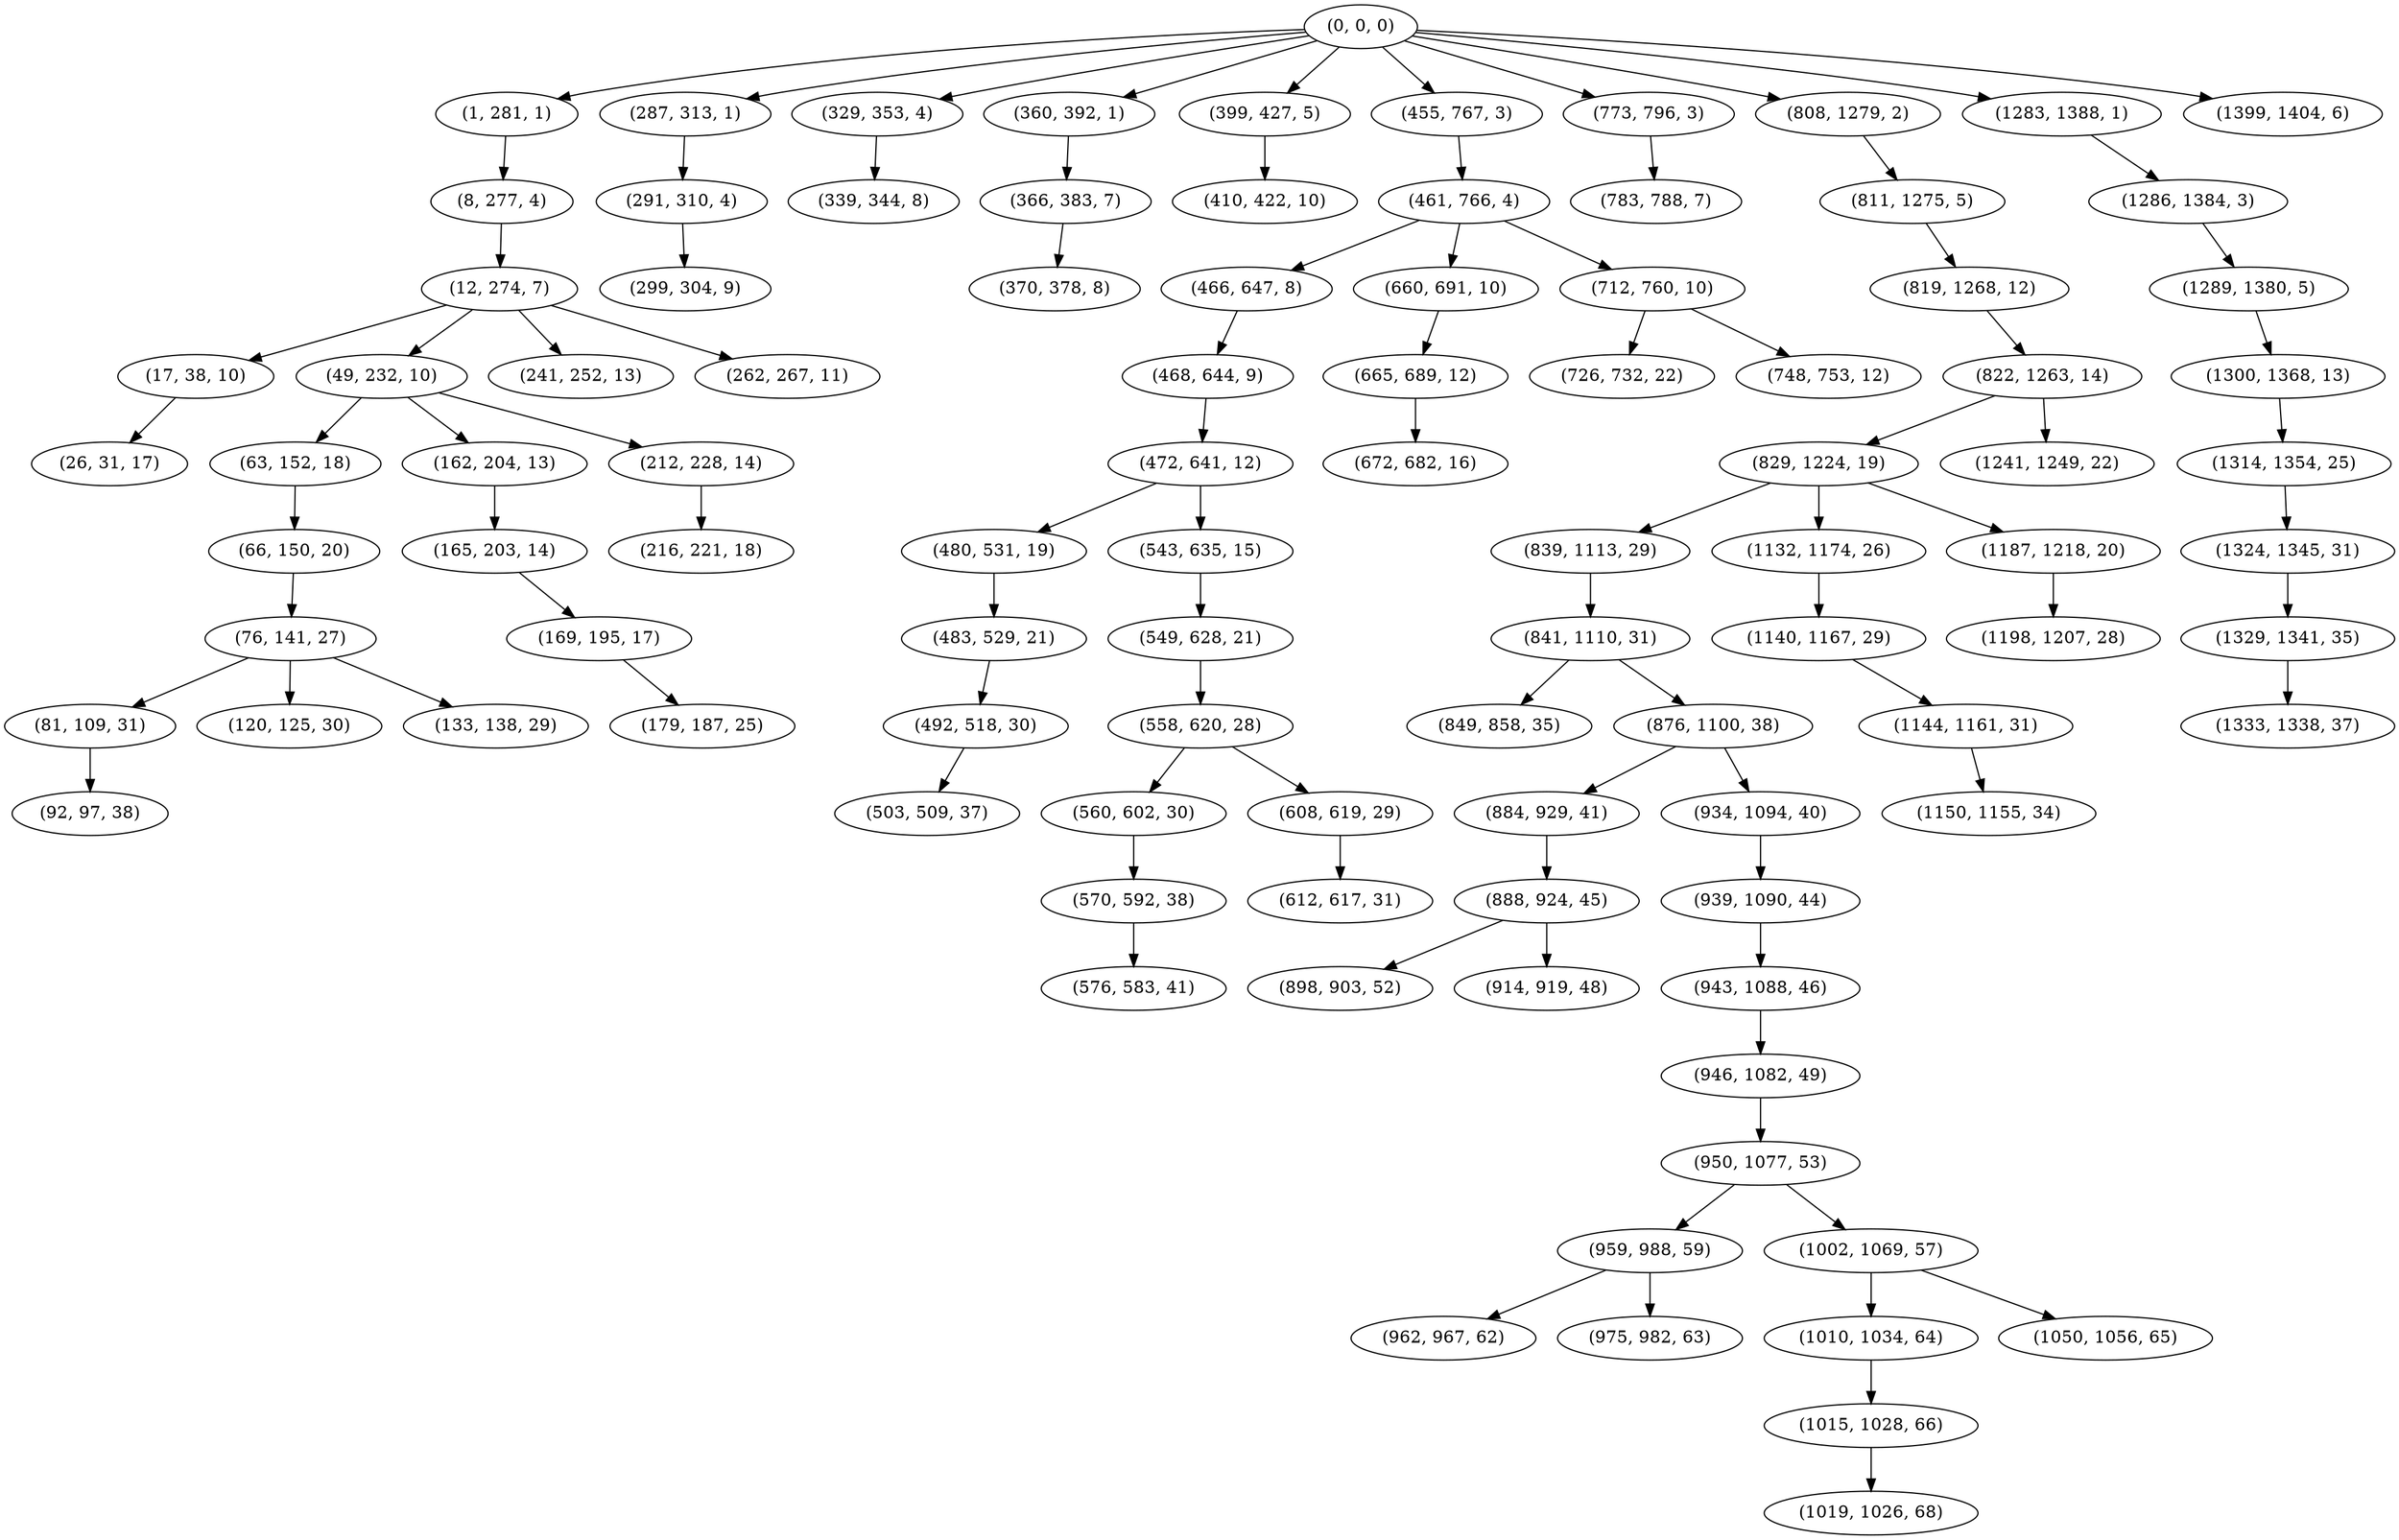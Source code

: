 digraph tree {
    "(0, 0, 0)";
    "(1, 281, 1)";
    "(8, 277, 4)";
    "(12, 274, 7)";
    "(17, 38, 10)";
    "(26, 31, 17)";
    "(49, 232, 10)";
    "(63, 152, 18)";
    "(66, 150, 20)";
    "(76, 141, 27)";
    "(81, 109, 31)";
    "(92, 97, 38)";
    "(120, 125, 30)";
    "(133, 138, 29)";
    "(162, 204, 13)";
    "(165, 203, 14)";
    "(169, 195, 17)";
    "(179, 187, 25)";
    "(212, 228, 14)";
    "(216, 221, 18)";
    "(241, 252, 13)";
    "(262, 267, 11)";
    "(287, 313, 1)";
    "(291, 310, 4)";
    "(299, 304, 9)";
    "(329, 353, 4)";
    "(339, 344, 8)";
    "(360, 392, 1)";
    "(366, 383, 7)";
    "(370, 378, 8)";
    "(399, 427, 5)";
    "(410, 422, 10)";
    "(455, 767, 3)";
    "(461, 766, 4)";
    "(466, 647, 8)";
    "(468, 644, 9)";
    "(472, 641, 12)";
    "(480, 531, 19)";
    "(483, 529, 21)";
    "(492, 518, 30)";
    "(503, 509, 37)";
    "(543, 635, 15)";
    "(549, 628, 21)";
    "(558, 620, 28)";
    "(560, 602, 30)";
    "(570, 592, 38)";
    "(576, 583, 41)";
    "(608, 619, 29)";
    "(612, 617, 31)";
    "(660, 691, 10)";
    "(665, 689, 12)";
    "(672, 682, 16)";
    "(712, 760, 10)";
    "(726, 732, 22)";
    "(748, 753, 12)";
    "(773, 796, 3)";
    "(783, 788, 7)";
    "(808, 1279, 2)";
    "(811, 1275, 5)";
    "(819, 1268, 12)";
    "(822, 1263, 14)";
    "(829, 1224, 19)";
    "(839, 1113, 29)";
    "(841, 1110, 31)";
    "(849, 858, 35)";
    "(876, 1100, 38)";
    "(884, 929, 41)";
    "(888, 924, 45)";
    "(898, 903, 52)";
    "(914, 919, 48)";
    "(934, 1094, 40)";
    "(939, 1090, 44)";
    "(943, 1088, 46)";
    "(946, 1082, 49)";
    "(950, 1077, 53)";
    "(959, 988, 59)";
    "(962, 967, 62)";
    "(975, 982, 63)";
    "(1002, 1069, 57)";
    "(1010, 1034, 64)";
    "(1015, 1028, 66)";
    "(1019, 1026, 68)";
    "(1050, 1056, 65)";
    "(1132, 1174, 26)";
    "(1140, 1167, 29)";
    "(1144, 1161, 31)";
    "(1150, 1155, 34)";
    "(1187, 1218, 20)";
    "(1198, 1207, 28)";
    "(1241, 1249, 22)";
    "(1283, 1388, 1)";
    "(1286, 1384, 3)";
    "(1289, 1380, 5)";
    "(1300, 1368, 13)";
    "(1314, 1354, 25)";
    "(1324, 1345, 31)";
    "(1329, 1341, 35)";
    "(1333, 1338, 37)";
    "(1399, 1404, 6)";
    "(0, 0, 0)" -> "(1, 281, 1)";
    "(0, 0, 0)" -> "(287, 313, 1)";
    "(0, 0, 0)" -> "(329, 353, 4)";
    "(0, 0, 0)" -> "(360, 392, 1)";
    "(0, 0, 0)" -> "(399, 427, 5)";
    "(0, 0, 0)" -> "(455, 767, 3)";
    "(0, 0, 0)" -> "(773, 796, 3)";
    "(0, 0, 0)" -> "(808, 1279, 2)";
    "(0, 0, 0)" -> "(1283, 1388, 1)";
    "(0, 0, 0)" -> "(1399, 1404, 6)";
    "(1, 281, 1)" -> "(8, 277, 4)";
    "(8, 277, 4)" -> "(12, 274, 7)";
    "(12, 274, 7)" -> "(17, 38, 10)";
    "(12, 274, 7)" -> "(49, 232, 10)";
    "(12, 274, 7)" -> "(241, 252, 13)";
    "(12, 274, 7)" -> "(262, 267, 11)";
    "(17, 38, 10)" -> "(26, 31, 17)";
    "(49, 232, 10)" -> "(63, 152, 18)";
    "(49, 232, 10)" -> "(162, 204, 13)";
    "(49, 232, 10)" -> "(212, 228, 14)";
    "(63, 152, 18)" -> "(66, 150, 20)";
    "(66, 150, 20)" -> "(76, 141, 27)";
    "(76, 141, 27)" -> "(81, 109, 31)";
    "(76, 141, 27)" -> "(120, 125, 30)";
    "(76, 141, 27)" -> "(133, 138, 29)";
    "(81, 109, 31)" -> "(92, 97, 38)";
    "(162, 204, 13)" -> "(165, 203, 14)";
    "(165, 203, 14)" -> "(169, 195, 17)";
    "(169, 195, 17)" -> "(179, 187, 25)";
    "(212, 228, 14)" -> "(216, 221, 18)";
    "(287, 313, 1)" -> "(291, 310, 4)";
    "(291, 310, 4)" -> "(299, 304, 9)";
    "(329, 353, 4)" -> "(339, 344, 8)";
    "(360, 392, 1)" -> "(366, 383, 7)";
    "(366, 383, 7)" -> "(370, 378, 8)";
    "(399, 427, 5)" -> "(410, 422, 10)";
    "(455, 767, 3)" -> "(461, 766, 4)";
    "(461, 766, 4)" -> "(466, 647, 8)";
    "(461, 766, 4)" -> "(660, 691, 10)";
    "(461, 766, 4)" -> "(712, 760, 10)";
    "(466, 647, 8)" -> "(468, 644, 9)";
    "(468, 644, 9)" -> "(472, 641, 12)";
    "(472, 641, 12)" -> "(480, 531, 19)";
    "(472, 641, 12)" -> "(543, 635, 15)";
    "(480, 531, 19)" -> "(483, 529, 21)";
    "(483, 529, 21)" -> "(492, 518, 30)";
    "(492, 518, 30)" -> "(503, 509, 37)";
    "(543, 635, 15)" -> "(549, 628, 21)";
    "(549, 628, 21)" -> "(558, 620, 28)";
    "(558, 620, 28)" -> "(560, 602, 30)";
    "(558, 620, 28)" -> "(608, 619, 29)";
    "(560, 602, 30)" -> "(570, 592, 38)";
    "(570, 592, 38)" -> "(576, 583, 41)";
    "(608, 619, 29)" -> "(612, 617, 31)";
    "(660, 691, 10)" -> "(665, 689, 12)";
    "(665, 689, 12)" -> "(672, 682, 16)";
    "(712, 760, 10)" -> "(726, 732, 22)";
    "(712, 760, 10)" -> "(748, 753, 12)";
    "(773, 796, 3)" -> "(783, 788, 7)";
    "(808, 1279, 2)" -> "(811, 1275, 5)";
    "(811, 1275, 5)" -> "(819, 1268, 12)";
    "(819, 1268, 12)" -> "(822, 1263, 14)";
    "(822, 1263, 14)" -> "(829, 1224, 19)";
    "(822, 1263, 14)" -> "(1241, 1249, 22)";
    "(829, 1224, 19)" -> "(839, 1113, 29)";
    "(829, 1224, 19)" -> "(1132, 1174, 26)";
    "(829, 1224, 19)" -> "(1187, 1218, 20)";
    "(839, 1113, 29)" -> "(841, 1110, 31)";
    "(841, 1110, 31)" -> "(849, 858, 35)";
    "(841, 1110, 31)" -> "(876, 1100, 38)";
    "(876, 1100, 38)" -> "(884, 929, 41)";
    "(876, 1100, 38)" -> "(934, 1094, 40)";
    "(884, 929, 41)" -> "(888, 924, 45)";
    "(888, 924, 45)" -> "(898, 903, 52)";
    "(888, 924, 45)" -> "(914, 919, 48)";
    "(934, 1094, 40)" -> "(939, 1090, 44)";
    "(939, 1090, 44)" -> "(943, 1088, 46)";
    "(943, 1088, 46)" -> "(946, 1082, 49)";
    "(946, 1082, 49)" -> "(950, 1077, 53)";
    "(950, 1077, 53)" -> "(959, 988, 59)";
    "(950, 1077, 53)" -> "(1002, 1069, 57)";
    "(959, 988, 59)" -> "(962, 967, 62)";
    "(959, 988, 59)" -> "(975, 982, 63)";
    "(1002, 1069, 57)" -> "(1010, 1034, 64)";
    "(1002, 1069, 57)" -> "(1050, 1056, 65)";
    "(1010, 1034, 64)" -> "(1015, 1028, 66)";
    "(1015, 1028, 66)" -> "(1019, 1026, 68)";
    "(1132, 1174, 26)" -> "(1140, 1167, 29)";
    "(1140, 1167, 29)" -> "(1144, 1161, 31)";
    "(1144, 1161, 31)" -> "(1150, 1155, 34)";
    "(1187, 1218, 20)" -> "(1198, 1207, 28)";
    "(1283, 1388, 1)" -> "(1286, 1384, 3)";
    "(1286, 1384, 3)" -> "(1289, 1380, 5)";
    "(1289, 1380, 5)" -> "(1300, 1368, 13)";
    "(1300, 1368, 13)" -> "(1314, 1354, 25)";
    "(1314, 1354, 25)" -> "(1324, 1345, 31)";
    "(1324, 1345, 31)" -> "(1329, 1341, 35)";
    "(1329, 1341, 35)" -> "(1333, 1338, 37)";
}
